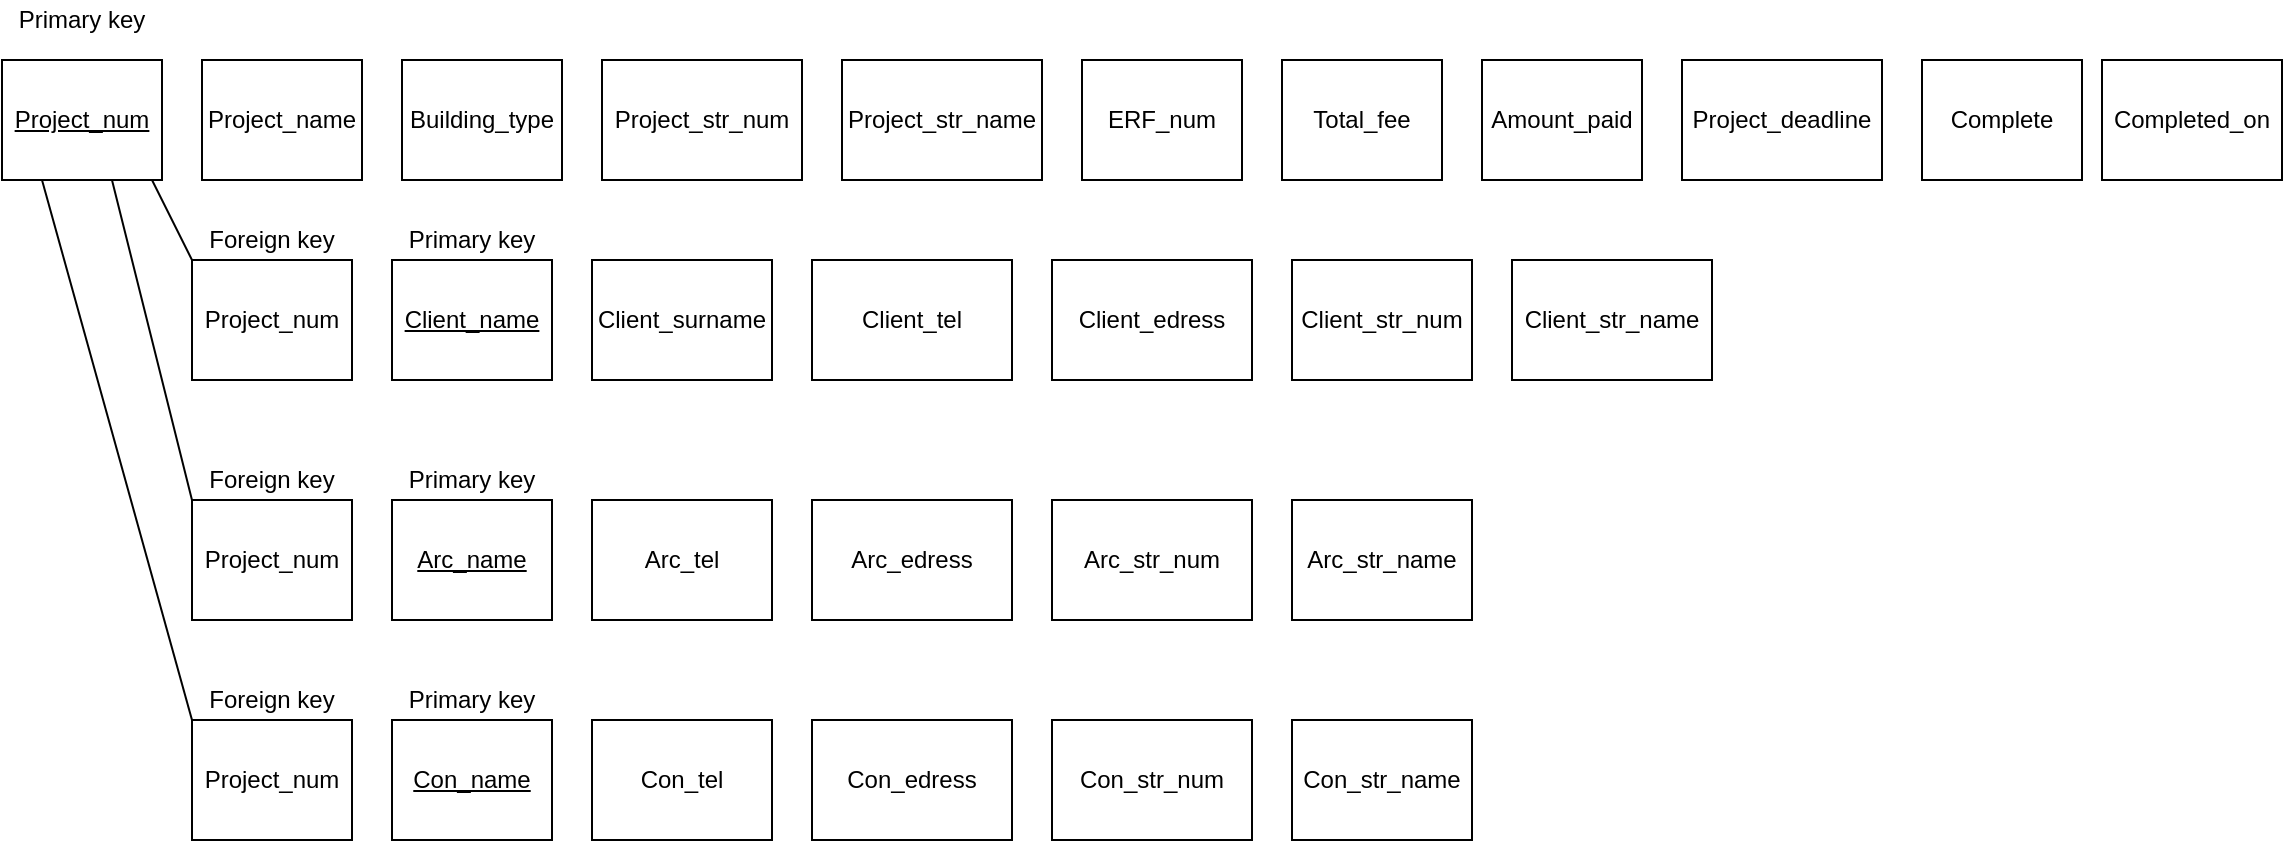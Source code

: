 <mxfile version="14.5.1" type="device"><diagram id="AkfQuWAae6-BynZ-KZAo" name="Page-1"><mxGraphModel dx="1024" dy="592" grid="1" gridSize="10" guides="1" tooltips="1" connect="1" arrows="1" fold="1" page="1" pageScale="1" pageWidth="1169" pageHeight="827" math="0" shadow="0"><root><mxCell id="0"/><mxCell id="1" parent="0"/><mxCell id="I9Vb3z-i8HLvRtrBaCA2-1" value="&lt;u&gt;Project_num&lt;/u&gt;" style="rounded=0;whiteSpace=wrap;html=1;" parent="1" vertex="1"><mxGeometry x="15" y="110" width="80" height="60" as="geometry"/></mxCell><mxCell id="I9Vb3z-i8HLvRtrBaCA2-2" value="Project_name" style="rounded=0;whiteSpace=wrap;html=1;" parent="1" vertex="1"><mxGeometry x="115" y="110" width="80" height="60" as="geometry"/></mxCell><mxCell id="I9Vb3z-i8HLvRtrBaCA2-3" value="Building_type" style="rounded=0;whiteSpace=wrap;html=1;" parent="1" vertex="1"><mxGeometry x="215" y="110" width="80" height="60" as="geometry"/></mxCell><mxCell id="I9Vb3z-i8HLvRtrBaCA2-4" value="Completed_on" style="rounded=0;whiteSpace=wrap;html=1;" parent="1" vertex="1"><mxGeometry x="1065" y="110" width="90" height="60" as="geometry"/></mxCell><mxCell id="I9Vb3z-i8HLvRtrBaCA2-5" value="Complete" style="rounded=0;whiteSpace=wrap;html=1;" parent="1" vertex="1"><mxGeometry x="975" y="110" width="80" height="60" as="geometry"/></mxCell><mxCell id="I9Vb3z-i8HLvRtrBaCA2-6" value="Project_deadline" style="rounded=0;whiteSpace=wrap;html=1;" parent="1" vertex="1"><mxGeometry x="855" y="110" width="100" height="60" as="geometry"/></mxCell><mxCell id="I9Vb3z-i8HLvRtrBaCA2-7" value="Amount_paid" style="rounded=0;whiteSpace=wrap;html=1;" parent="1" vertex="1"><mxGeometry x="755" y="110" width="80" height="60" as="geometry"/></mxCell><mxCell id="I9Vb3z-i8HLvRtrBaCA2-8" value="Total_fee" style="rounded=0;whiteSpace=wrap;html=1;" parent="1" vertex="1"><mxGeometry x="655" y="110" width="80" height="60" as="geometry"/></mxCell><mxCell id="I9Vb3z-i8HLvRtrBaCA2-9" value="ERF_num" style="rounded=0;whiteSpace=wrap;html=1;" parent="1" vertex="1"><mxGeometry x="555" y="110" width="80" height="60" as="geometry"/></mxCell><mxCell id="I9Vb3z-i8HLvRtrBaCA2-10" value="Project_str_name" style="rounded=0;whiteSpace=wrap;html=1;" parent="1" vertex="1"><mxGeometry x="435" y="110" width="100" height="60" as="geometry"/></mxCell><mxCell id="I9Vb3z-i8HLvRtrBaCA2-11" value="Project_str_num" style="rounded=0;whiteSpace=wrap;html=1;" parent="1" vertex="1"><mxGeometry x="315" y="110" width="100" height="60" as="geometry"/></mxCell><mxCell id="I9Vb3z-i8HLvRtrBaCA2-15" value="" style="endArrow=none;html=1;exitX=0;exitY=0;exitDx=0;exitDy=0;" parent="1" source="I9Vb3z-i8HLvRtrBaCA2-16" edge="1"><mxGeometry width="50" height="50" relative="1" as="geometry"><mxPoint x="70" y="240" as="sourcePoint"/><mxPoint x="90" y="170" as="targetPoint"/></mxGeometry></mxCell><mxCell id="I9Vb3z-i8HLvRtrBaCA2-16" value="Project_num" style="rounded=0;whiteSpace=wrap;html=1;" parent="1" vertex="1"><mxGeometry x="110" y="210" width="80" height="60" as="geometry"/></mxCell><mxCell id="I9Vb3z-i8HLvRtrBaCA2-17" value="&lt;u&gt;Client_name&lt;/u&gt;" style="rounded=0;whiteSpace=wrap;html=1;" parent="1" vertex="1"><mxGeometry x="210" y="210" width="80" height="60" as="geometry"/></mxCell><mxCell id="I9Vb3z-i8HLvRtrBaCA2-18" value="Client_surname" style="rounded=0;whiteSpace=wrap;html=1;" parent="1" vertex="1"><mxGeometry x="310" y="210" width="90" height="60" as="geometry"/></mxCell><mxCell id="I9Vb3z-i8HLvRtrBaCA2-23" value="Client_str_name" style="rounded=0;whiteSpace=wrap;html=1;" parent="1" vertex="1"><mxGeometry x="770" y="210" width="100" height="60" as="geometry"/></mxCell><mxCell id="I9Vb3z-i8HLvRtrBaCA2-24" value="Client_str_num" style="rounded=0;whiteSpace=wrap;html=1;" parent="1" vertex="1"><mxGeometry x="660" y="210" width="90" height="60" as="geometry"/></mxCell><mxCell id="I9Vb3z-i8HLvRtrBaCA2-25" value="Client_edress" style="rounded=0;whiteSpace=wrap;html=1;" parent="1" vertex="1"><mxGeometry x="540" y="210" width="100" height="60" as="geometry"/></mxCell><mxCell id="I9Vb3z-i8HLvRtrBaCA2-26" value="Client_tel" style="rounded=0;whiteSpace=wrap;html=1;" parent="1" vertex="1"><mxGeometry x="420" y="210" width="100" height="60" as="geometry"/></mxCell><mxCell id="I9Vb3z-i8HLvRtrBaCA2-28" value="Project_num" style="rounded=0;whiteSpace=wrap;html=1;" parent="1" vertex="1"><mxGeometry x="110" y="330" width="80" height="60" as="geometry"/></mxCell><mxCell id="I9Vb3z-i8HLvRtrBaCA2-29" value="&lt;u&gt;Arc_name&lt;/u&gt;" style="rounded=0;whiteSpace=wrap;html=1;" parent="1" vertex="1"><mxGeometry x="210" y="330" width="80" height="60" as="geometry"/></mxCell><mxCell id="I9Vb3z-i8HLvRtrBaCA2-30" value="Arc_tel" style="rounded=0;whiteSpace=wrap;html=1;" parent="1" vertex="1"><mxGeometry x="310" y="330" width="90" height="60" as="geometry"/></mxCell><mxCell id="I9Vb3z-i8HLvRtrBaCA2-32" value="Arc_str_name" style="rounded=0;whiteSpace=wrap;html=1;" parent="1" vertex="1"><mxGeometry x="660" y="330" width="90" height="60" as="geometry"/></mxCell><mxCell id="I9Vb3z-i8HLvRtrBaCA2-33" value="Arc_str_num" style="rounded=0;whiteSpace=wrap;html=1;" parent="1" vertex="1"><mxGeometry x="540" y="330" width="100" height="60" as="geometry"/></mxCell><mxCell id="I9Vb3z-i8HLvRtrBaCA2-34" value="Arc_edress" style="rounded=0;whiteSpace=wrap;html=1;" parent="1" vertex="1"><mxGeometry x="420" y="330" width="100" height="60" as="geometry"/></mxCell><mxCell id="I9Vb3z-i8HLvRtrBaCA2-35" value="" style="endArrow=none;html=1;exitX=0;exitY=0;exitDx=0;exitDy=0;" parent="1" source="I9Vb3z-i8HLvRtrBaCA2-28" edge="1"><mxGeometry width="50" height="50" relative="1" as="geometry"><mxPoint x="10" y="170" as="sourcePoint"/><mxPoint x="70" y="170" as="targetPoint"/></mxGeometry></mxCell><mxCell id="I9Vb3z-i8HLvRtrBaCA2-36" value="Project_num" style="rounded=0;whiteSpace=wrap;html=1;" parent="1" vertex="1"><mxGeometry x="110" y="440" width="80" height="60" as="geometry"/></mxCell><mxCell id="I9Vb3z-i8HLvRtrBaCA2-37" value="&lt;u&gt;Con_name&lt;/u&gt;" style="rounded=0;whiteSpace=wrap;html=1;" parent="1" vertex="1"><mxGeometry x="210" y="440" width="80" height="60" as="geometry"/></mxCell><mxCell id="I9Vb3z-i8HLvRtrBaCA2-38" value="Con_tel" style="rounded=0;whiteSpace=wrap;html=1;" parent="1" vertex="1"><mxGeometry x="310" y="440" width="90" height="60" as="geometry"/></mxCell><mxCell id="I9Vb3z-i8HLvRtrBaCA2-39" value="Con_str_name" style="rounded=0;whiteSpace=wrap;html=1;" parent="1" vertex="1"><mxGeometry x="660" y="440" width="90" height="60" as="geometry"/></mxCell><mxCell id="I9Vb3z-i8HLvRtrBaCA2-40" value="Con_str_num" style="rounded=0;whiteSpace=wrap;html=1;" parent="1" vertex="1"><mxGeometry x="540" y="440" width="100" height="60" as="geometry"/></mxCell><mxCell id="I9Vb3z-i8HLvRtrBaCA2-41" value="Con_edress" style="rounded=0;whiteSpace=wrap;html=1;" parent="1" vertex="1"><mxGeometry x="420" y="440" width="100" height="60" as="geometry"/></mxCell><mxCell id="I9Vb3z-i8HLvRtrBaCA2-42" value="" style="endArrow=none;html=1;exitX=0;exitY=0;exitDx=0;exitDy=0;entryX=0.25;entryY=1;entryDx=0;entryDy=0;" parent="1" source="I9Vb3z-i8HLvRtrBaCA2-36" target="I9Vb3z-i8HLvRtrBaCA2-1" edge="1"><mxGeometry width="50" height="50" relative="1" as="geometry"><mxPoint y="170" as="sourcePoint"/><mxPoint x="50" y="120" as="targetPoint"/></mxGeometry></mxCell><mxCell id="bpOfMeuBHYHA5XQVwLCv-1" value="Primary key" style="text;html=1;strokeColor=none;fillColor=none;align=center;verticalAlign=middle;whiteSpace=wrap;rounded=0;" vertex="1" parent="1"><mxGeometry x="15" y="80" width="80" height="20" as="geometry"/></mxCell><mxCell id="bpOfMeuBHYHA5XQVwLCv-2" value="Primary key" style="text;html=1;strokeColor=none;fillColor=none;align=center;verticalAlign=middle;whiteSpace=wrap;rounded=0;" vertex="1" parent="1"><mxGeometry x="210" y="190" width="80" height="20" as="geometry"/></mxCell><mxCell id="bpOfMeuBHYHA5XQVwLCv-3" value="Primary key" style="text;html=1;strokeColor=none;fillColor=none;align=center;verticalAlign=middle;whiteSpace=wrap;rounded=0;" vertex="1" parent="1"><mxGeometry x="210" y="310" width="80" height="20" as="geometry"/></mxCell><mxCell id="bpOfMeuBHYHA5XQVwLCv-4" value="Primary key" style="text;html=1;strokeColor=none;fillColor=none;align=center;verticalAlign=middle;whiteSpace=wrap;rounded=0;" vertex="1" parent="1"><mxGeometry x="210" y="420" width="80" height="20" as="geometry"/></mxCell><mxCell id="bpOfMeuBHYHA5XQVwLCv-5" value="Foreign key" style="text;html=1;strokeColor=none;fillColor=none;align=center;verticalAlign=middle;whiteSpace=wrap;rounded=0;" vertex="1" parent="1"><mxGeometry x="110" y="190" width="80" height="20" as="geometry"/></mxCell><mxCell id="bpOfMeuBHYHA5XQVwLCv-6" value="Foreign key" style="text;html=1;strokeColor=none;fillColor=none;align=center;verticalAlign=middle;whiteSpace=wrap;rounded=0;" vertex="1" parent="1"><mxGeometry x="110" y="310" width="80" height="20" as="geometry"/></mxCell><mxCell id="bpOfMeuBHYHA5XQVwLCv-7" value="Foreign key" style="text;html=1;strokeColor=none;fillColor=none;align=center;verticalAlign=middle;whiteSpace=wrap;rounded=0;" vertex="1" parent="1"><mxGeometry x="110" y="420" width="80" height="20" as="geometry"/></mxCell></root></mxGraphModel></diagram></mxfile>